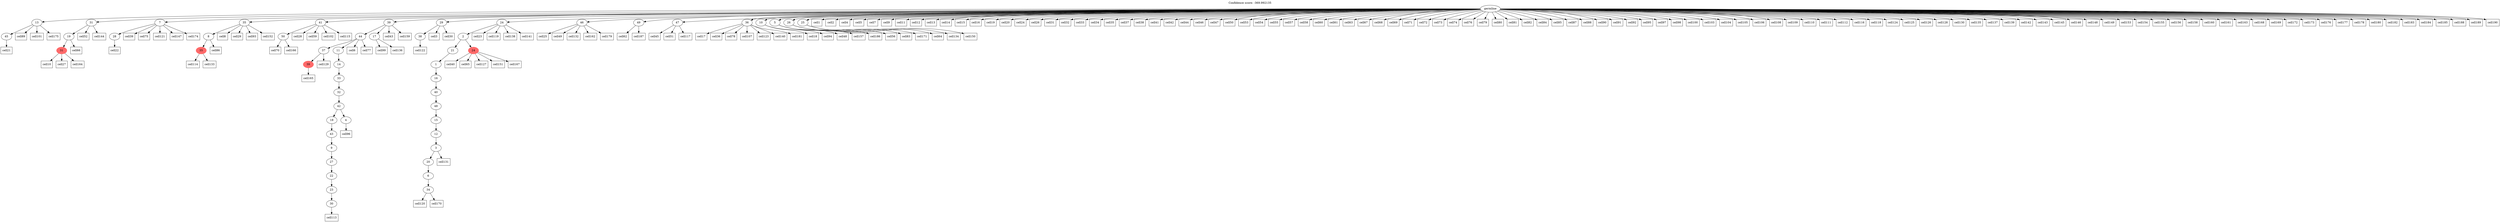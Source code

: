 digraph g {
	"50" -> "51";
	"51" [label="45"];
	"48" -> "49";
	"49" [color=indianred1, style=filled, label="31"];
	"47" -> "48";
	"48" [label="19"];
	"45" -> "46";
	"46" [label="28"];
	"42" -> "43";
	"43" [color=indianred1, style=filled, label="35"];
	"41" -> "42";
	"42" [label="8"];
	"38" -> "39";
	"39" [label="50"];
	"34" -> "35";
	"35" [color=indianred1, style=filled, label="39"];
	"31" -> "32";
	"32" [label="30"];
	"30" -> "31";
	"31" [label="23"];
	"29" -> "30";
	"30" [label="22"];
	"28" -> "29";
	"29" [label="27"];
	"27" -> "28";
	"28" [label="9"];
	"26" -> "27";
	"27" [label="43"];
	"25" -> "26";
	"26" [label="18"];
	"25" -> "33";
	"33" [label="4"];
	"24" -> "25";
	"25" [label="42"];
	"23" -> "24";
	"24" [label="32"];
	"22" -> "23";
	"23" [label="33"];
	"21" -> "22";
	"22" [label="14"];
	"20" -> "21";
	"21" [label="11"];
	"20" -> "34";
	"34" [label="37"];
	"19" -> "20";
	"20" [label="44"];
	"19" -> "36";
	"36" [label="17"];
	"17" -> "18";
	"18" [label="38"];
	"14" -> "15";
	"15" [label="34"];
	"13" -> "14";
	"14" [label="6"];
	"12" -> "13";
	"13" [label="20"];
	"11" -> "12";
	"12" [label="3"];
	"10" -> "11";
	"11" [label="12"];
	"9" -> "10";
	"10" [label="15"];
	"8" -> "9";
	"9" [label="48"];
	"7" -> "8";
	"8" [label="40"];
	"6" -> "7";
	"7" [label="16"];
	"5" -> "6";
	"6" [label="1"];
	"3" -> "4";
	"4" [color=indianred1, style=filled, label="24"];
	"3" -> "5";
	"5" [label="21"];
	"2" -> "3";
	"3" [label="2"];
	"0" -> "1";
	"1" [label="46"];
	"0" -> "2";
	"2" [label="24"];
	"0" -> "16";
	"16" [label="49"];
	"0" -> "17";
	"17" [label="29"];
	"0" -> "19";
	"19" [label="39"];
	"0" -> "37";
	"37" [label="47"];
	"0" -> "38";
	"38" [label="41"];
	"0" -> "40";
	"40" [label="36"];
	"0" -> "41";
	"41" [label="35"];
	"0" -> "44";
	"44" [label="10"];
	"0" -> "45";
	"45" [label="7"];
	"0" -> "47";
	"47" [label="31"];
	"0" -> "50";
	"50" [label="13"];
	"0" -> "52";
	"52" [label="5"];
	"0" -> "53";
	"53" [label="26"];
	"0" -> "54";
	"54" [label="25"];
	"0" [label="germline"];
	"0" -> "cell1";
	"cell1" [shape=box];
	"0" -> "cell2";
	"cell2" [shape=box];
	"17" -> "cell3";
	"cell3" [shape=box];
	"0" -> "cell4";
	"cell4" [shape=box];
	"0" -> "cell5";
	"cell5" [shape=box];
	"20" -> "cell6";
	"cell6" [shape=box];
	"0" -> "cell7";
	"cell7" [shape=box];
	"41" -> "cell8";
	"cell8" [shape=box];
	"0" -> "cell9";
	"cell9" [shape=box];
	"49" -> "cell10";
	"cell10" [shape=box];
	"0" -> "cell11";
	"cell11" [shape=box];
	"0" -> "cell12";
	"cell12" [shape=box];
	"0" -> "cell13";
	"cell13" [shape=box];
	"0" -> "cell14";
	"cell14" [shape=box];
	"0" -> "cell15";
	"cell15" [shape=box];
	"0" -> "cell16";
	"cell16" [shape=box];
	"40" -> "cell17";
	"cell17" [shape=box];
	"44" -> "cell18";
	"cell18" [shape=box];
	"0" -> "cell19";
	"cell19" [shape=box];
	"0" -> "cell20";
	"cell20" [shape=box];
	"51" -> "cell21";
	"cell21" [shape=box];
	"46" -> "cell22";
	"cell22" [shape=box];
	"2" -> "cell23";
	"cell23" [shape=box];
	"0" -> "cell24";
	"cell24" [shape=box];
	"1" -> "cell25";
	"cell25" [shape=box];
	"0" -> "cell26";
	"cell26" [shape=box];
	"49" -> "cell27";
	"cell27" [shape=box];
	"38" -> "cell28";
	"cell28" [shape=box];
	"41" -> "cell29";
	"cell29" [shape=box];
	"17" -> "cell30";
	"cell30" [shape=box];
	"0" -> "cell31";
	"cell31" [shape=box];
	"0" -> "cell32";
	"cell32" [shape=box];
	"0" -> "cell33";
	"cell33" [shape=box];
	"0" -> "cell34";
	"cell34" [shape=box];
	"0" -> "cell35";
	"cell35" [shape=box];
	"40" -> "cell36";
	"cell36" [shape=box];
	"0" -> "cell37";
	"cell37" [shape=box];
	"0" -> "cell38";
	"cell38" [shape=box];
	"45" -> "cell39";
	"cell39" [shape=box];
	"4" -> "cell40";
	"cell40" [shape=box];
	"0" -> "cell41";
	"cell41" [shape=box];
	"0" -> "cell42";
	"cell42" [shape=box];
	"19" -> "cell43";
	"cell43" [shape=box];
	"0" -> "cell44";
	"cell44" [shape=box];
	"37" -> "cell45";
	"cell45" [shape=box];
	"0" -> "cell46";
	"cell46" [shape=box];
	"0" -> "cell47";
	"cell47" [shape=box];
	"52" -> "cell48";
	"cell48" [shape=box];
	"1" -> "cell49";
	"cell49" [shape=box];
	"0" -> "cell50";
	"cell50" [shape=box];
	"37" -> "cell51";
	"cell51" [shape=box];
	"47" -> "cell52";
	"cell52" [shape=box];
	"0" -> "cell53";
	"cell53" [shape=box];
	"0" -> "cell54";
	"cell54" [shape=box];
	"0" -> "cell55";
	"cell55" [shape=box];
	"53" -> "cell56";
	"cell56" [shape=box];
	"0" -> "cell57";
	"cell57" [shape=box];
	"0" -> "cell58";
	"cell58" [shape=box];
	"38" -> "cell59";
	"cell59" [shape=box];
	"0" -> "cell60";
	"cell60" [shape=box];
	"0" -> "cell61";
	"cell61" [shape=box];
	"16" -> "cell62";
	"cell62" [shape=box];
	"0" -> "cell63";
	"cell63" [shape=box];
	"54" -> "cell64";
	"cell64" [shape=box];
	"4" -> "cell65";
	"cell65" [shape=box];
	"48" -> "cell66";
	"cell66" [shape=box];
	"0" -> "cell67";
	"cell67" [shape=box];
	"0" -> "cell68";
	"cell68" [shape=box];
	"0" -> "cell69";
	"cell69" [shape=box];
	"39" -> "cell70";
	"cell70" [shape=box];
	"0" -> "cell71";
	"cell71" [shape=box];
	"0" -> "cell72";
	"cell72" [shape=box];
	"0" -> "cell73";
	"cell73" [shape=box];
	"0" -> "cell74";
	"cell74" [shape=box];
	"45" -> "cell75";
	"cell75" [shape=box];
	"0" -> "cell76";
	"cell76" [shape=box];
	"20" -> "cell77";
	"cell77" [shape=box];
	"40" -> "cell78";
	"cell78" [shape=box];
	"0" -> "cell79";
	"cell79" [shape=box];
	"0" -> "cell80";
	"cell80" [shape=box];
	"0" -> "cell81";
	"cell81" [shape=box];
	"0" -> "cell82";
	"cell82" [shape=box];
	"53" -> "cell83";
	"cell83" [shape=box];
	"0" -> "cell84";
	"cell84" [shape=box];
	"0" -> "cell85";
	"cell85" [shape=box];
	"42" -> "cell86";
	"cell86" [shape=box];
	"0" -> "cell87";
	"cell87" [shape=box];
	"0" -> "cell88";
	"cell88" [shape=box];
	"50" -> "cell89";
	"cell89" [shape=box];
	"0" -> "cell90";
	"cell90" [shape=box];
	"0" -> "cell91";
	"cell91" [shape=box];
	"0" -> "cell92";
	"cell92" [shape=box];
	"41" -> "cell93";
	"cell93" [shape=box];
	"44" -> "cell94";
	"cell94" [shape=box];
	"0" -> "cell95";
	"cell95" [shape=box];
	"33" -> "cell96";
	"cell96" [shape=box];
	"0" -> "cell97";
	"cell97" [shape=box];
	"0" -> "cell98";
	"cell98" [shape=box];
	"36" -> "cell99";
	"cell99" [shape=box];
	"0" -> "cell100";
	"cell100" [shape=box];
	"50" -> "cell101";
	"cell101" [shape=box];
	"38" -> "cell102";
	"cell102" [shape=box];
	"0" -> "cell103";
	"cell103" [shape=box];
	"0" -> "cell104";
	"cell104" [shape=box];
	"0" -> "cell105";
	"cell105" [shape=box];
	"0" -> "cell106";
	"cell106" [shape=box];
	"40" -> "cell107";
	"cell107" [shape=box];
	"0" -> "cell108";
	"cell108" [shape=box];
	"0" -> "cell109";
	"cell109" [shape=box];
	"0" -> "cell110";
	"cell110" [shape=box];
	"0" -> "cell111";
	"cell111" [shape=box];
	"0" -> "cell112";
	"cell112" [shape=box];
	"32" -> "cell113";
	"cell113" [shape=box];
	"43" -> "cell114";
	"cell114" [shape=box];
	"38" -> "cell115";
	"cell115" [shape=box];
	"0" -> "cell116";
	"cell116" [shape=box];
	"37" -> "cell117";
	"cell117" [shape=box];
	"0" -> "cell118";
	"cell118" [shape=box];
	"2" -> "cell119";
	"cell119" [shape=box];
	"15" -> "cell120";
	"cell120" [shape=box];
	"45" -> "cell121";
	"cell121" [shape=box];
	"18" -> "cell122";
	"cell122" [shape=box];
	"40" -> "cell123";
	"cell123" [shape=box];
	"0" -> "cell124";
	"cell124" [shape=box];
	"0" -> "cell125";
	"cell125" [shape=box];
	"0" -> "cell126";
	"cell126" [shape=box];
	"4" -> "cell127";
	"cell127" [shape=box];
	"0" -> "cell128";
	"cell128" [shape=box];
	"34" -> "cell129";
	"cell129" [shape=box];
	"0" -> "cell130";
	"cell130" [shape=box];
	"12" -> "cell131";
	"cell131" [shape=box];
	"1" -> "cell132";
	"cell132" [shape=box];
	"43" -> "cell133";
	"cell133" [shape=box];
	"54" -> "cell134";
	"cell134" [shape=box];
	"0" -> "cell135";
	"cell135" [shape=box];
	"36" -> "cell136";
	"cell136" [shape=box];
	"0" -> "cell137";
	"cell137" [shape=box];
	"2" -> "cell138";
	"cell138" [shape=box];
	"0" -> "cell139";
	"cell139" [shape=box];
	"40" -> "cell140";
	"cell140" [shape=box];
	"2" -> "cell141";
	"cell141" [shape=box];
	"0" -> "cell142";
	"cell142" [shape=box];
	"0" -> "cell143";
	"cell143" [shape=box];
	"47" -> "cell144";
	"cell144" [shape=box];
	"0" -> "cell145";
	"cell145" [shape=box];
	"0" -> "cell146";
	"cell146" [shape=box];
	"45" -> "cell147";
	"cell147" [shape=box];
	"0" -> "cell148";
	"cell148" [shape=box];
	"0" -> "cell149";
	"cell149" [shape=box];
	"54" -> "cell150";
	"cell150" [shape=box];
	"4" -> "cell151";
	"cell151" [shape=box];
	"41" -> "cell152";
	"cell152" [shape=box];
	"0" -> "cell153";
	"cell153" [shape=box];
	"0" -> "cell154";
	"cell154" [shape=box];
	"0" -> "cell155";
	"cell155" [shape=box];
	"0" -> "cell156";
	"cell156" [shape=box];
	"52" -> "cell157";
	"cell157" [shape=box];
	"0" -> "cell158";
	"cell158" [shape=box];
	"19" -> "cell159";
	"cell159" [shape=box];
	"0" -> "cell160";
	"cell160" [shape=box];
	"0" -> "cell161";
	"cell161" [shape=box];
	"1" -> "cell162";
	"cell162" [shape=box];
	"0" -> "cell163";
	"cell163" [shape=box];
	"49" -> "cell164";
	"cell164" [shape=box];
	"35" -> "cell165";
	"cell165" [shape=box];
	"39" -> "cell166";
	"cell166" [shape=box];
	"4" -> "cell167";
	"cell167" [shape=box];
	"0" -> "cell168";
	"cell168" [shape=box];
	"0" -> "cell169";
	"cell169" [shape=box];
	"15" -> "cell170";
	"cell170" [shape=box];
	"53" -> "cell171";
	"cell171" [shape=box];
	"0" -> "cell172";
	"cell172" [shape=box];
	"0" -> "cell173";
	"cell173" [shape=box];
	"45" -> "cell174";
	"cell174" [shape=box];
	"50" -> "cell175";
	"cell175" [shape=box];
	"0" -> "cell176";
	"cell176" [shape=box];
	"0" -> "cell177";
	"cell177" [shape=box];
	"0" -> "cell178";
	"cell178" [shape=box];
	"1" -> "cell179";
	"cell179" [shape=box];
	"0" -> "cell180";
	"cell180" [shape=box];
	"40" -> "cell181";
	"cell181" [shape=box];
	"0" -> "cell182";
	"cell182" [shape=box];
	"0" -> "cell183";
	"cell183" [shape=box];
	"0" -> "cell184";
	"cell184" [shape=box];
	"0" -> "cell185";
	"cell185" [shape=box];
	"52" -> "cell186";
	"cell186" [shape=box];
	"16" -> "cell187";
	"cell187" [shape=box];
	"0" -> "cell188";
	"cell188" [shape=box];
	"0" -> "cell189";
	"cell189" [shape=box];
	"0" -> "cell190";
	"cell190" [shape=box];
	labelloc="t";
	label="Confidence score: -369.992135";
}
